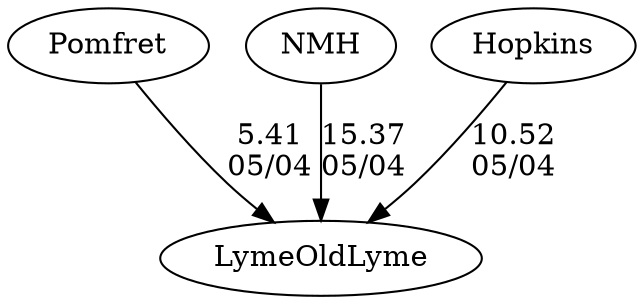 digraph boys4foursLymeOldLyme {Pomfret [URL="boys4foursLymeOldLymePomfret.html"];NMH [URL="boys4foursLymeOldLymeNMH.html"];Hopkins [URL="boys4foursLymeOldLymeHopkins.html"];LymeOldLyme [URL="boys4foursLymeOldLymeLymeOldLyme.html"];NMH -> LymeOldLyme[label="15.37
05/04", weight="85", tooltip="Founder's Day Regatta			
", URL="", random="random"]; 
Hopkins -> LymeOldLyme[label="10.52
05/04", weight="90", tooltip="Founder's Day Regatta			
", URL="", random="random"]; 
Pomfret -> LymeOldLyme[label="5.41
05/04", weight="95", tooltip="Founder's Day Regatta			
", URL="", random="random"]}